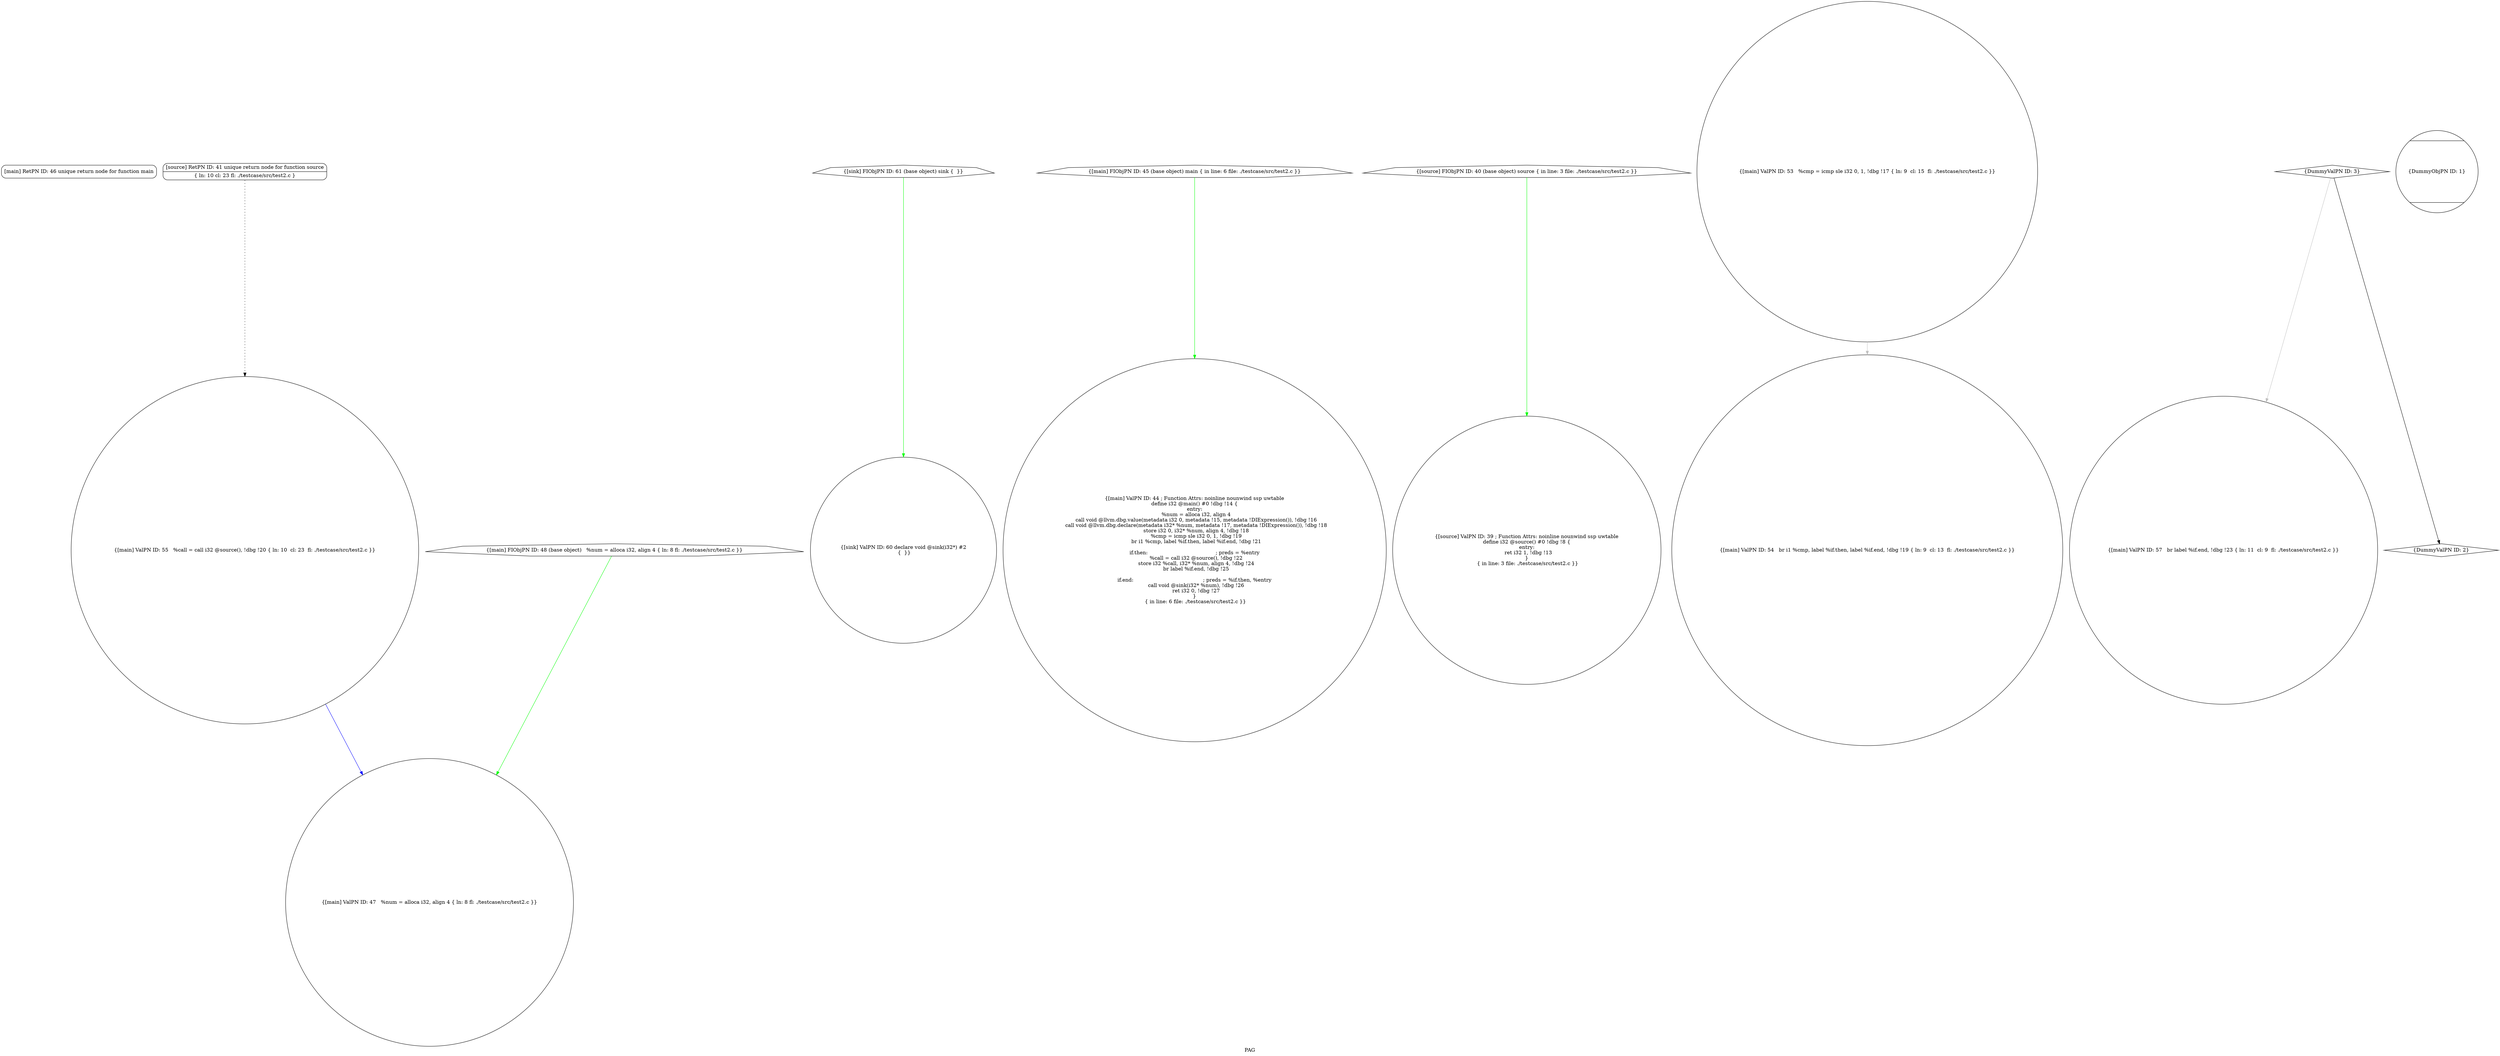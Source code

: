 digraph "PAG" {
	label="PAG";

	Node0x10330d8a0 [shape=record,shape=Mrecord,label="{[main] RetPN ID: 46 unique return node for function main}"];
	Node0x10330d7e0 [shape=record,shape=Mrecord,label="{[source] RetPN ID: 41 unique return node for function source|{<s0>\{ ln: 10  cl: 23  fl: ./testcase/src/test2.c \}}}"];
	Node0x10330d7e0:s0 -> Node0x10330c6a0[color=black,style=dotted];
	Node0x10330d710 [shape=record,shape=septagon,label="{[sink] FIObjPN ID: 61 (base object) sink \{  \}}"];
	Node0x10330d710 -> Node0x10330c820[color=green];
	Node0x10330d270 [shape=record,shape=septagon,label="{[main] FIObjPN ID: 45 (base object) main \{ in line: 6 file: ./testcase/src/test2.c \}}"];
	Node0x10330d270 -> Node0x10330bd00[color=green];
	Node0x10330d130 [shape=record,shape=septagon,label="{[source] FIObjPN ID: 40 (base object) source \{ in line: 3 file: ./testcase/src/test2.c \}}"];
	Node0x10330d130 -> Node0x10330ba60[color=green];
	Node0x10330c820 [shape=record,shape=circle,label="{[sink] ValPN ID: 60 declare void @sink(i32*) #2\n \{  \}}"];
	Node0x10330c6a0 [shape=record,shape=circle,label="{[main] ValPN ID: 55   %call = call i32 @source(), !dbg !20 \{ ln: 10  cl: 23  fl: ./testcase/src/test2.c \}}"];
	Node0x10330c6a0 -> Node0x10330bdc0[color=blue];
	Node0x10330c5e0 [shape=record,shape=circle,label="{[main] ValPN ID: 54   br i1 %cmp, label %if.then, label %if.end, !dbg !19 \{ ln: 9  cl: 13  fl: ./testcase/src/test2.c \}}"];
	Node0x10330c460 [shape=record,shape=circle,label="{[main] ValPN ID: 57   br label %if.end, !dbg !23 \{ ln: 11  cl: 9  fl: ./testcase/src/test2.c \}}"];
	Node0x10330c3a0 [shape=record,shape=circle,label="{[main] ValPN ID: 53   %cmp = icmp sle i32 0, 1, !dbg !17 \{ ln: 9  cl: 15  fl: ./testcase/src/test2.c \}}"];
	Node0x10330c3a0 -> Node0x10330c5e0[color=grey];
	Node0x10330b740 [shape=record,shape=diamond,label="{DummyValPN ID: 3}"];
	Node0x10330b740 -> Node0x10330b670[color=black];
	Node0x10330b740 -> Node0x10330c460[color=grey];
	Node0x10330b670 [shape=record,shape=diamond,label="{DummyValPN ID: 2}"];
	Node0x10330ba60 [shape=record,shape=circle,label="{[source] ValPN ID: 39 ; Function Attrs: noinline nounwind ssp uwtable\ndefine i32 @source() #0 !dbg !8 \{\nentry:\n  ret i32 1, !dbg !13\n\}\n \{ in line: 3 file: ./testcase/src/test2.c \}}"];
	Node0x10330d3b0 [shape=record,shape=septagon,label="{[main] FIObjPN ID: 48 (base object)   %num = alloca i32, align 4 \{ ln: 8 fl: ./testcase/src/test2.c \}}"];
	Node0x10330d3b0 -> Node0x10330bdc0[color=green];
	Node0x10330b5c0 [shape=record,shape=Mcircle,label="{DummyObjPN ID: 1}"];
	Node0x10330bdc0 [shape=record,shape=circle,label="{[main] ValPN ID: 47   %num = alloca i32, align 4 \{ ln: 8 fl: ./testcase/src/test2.c \}}"];
	Node0x10330bd00 [shape=record,shape=circle,label="{[main] ValPN ID: 44 ; Function Attrs: noinline nounwind ssp uwtable\ndefine i32 @main() #0 !dbg !14 \{\nentry:\n  %num = alloca i32, align 4\n  call void @llvm.dbg.value(metadata i32 0, metadata !15, metadata !DIExpression()), !dbg !16\n  call void @llvm.dbg.declare(metadata i32* %num, metadata !17, metadata !DIExpression()), !dbg !18\n  store i32 0, i32* %num, align 4, !dbg !18\n  %cmp = icmp sle i32 0, 1, !dbg !19\n  br i1 %cmp, label %if.then, label %if.end, !dbg !21\n\nif.then:                                          ; preds = %entry\n  %call = call i32 @source(), !dbg !22\n  store i32 %call, i32* %num, align 4, !dbg !24\n  br label %if.end, !dbg !25\n\nif.end:                                           ; preds = %if.then, %entry\n  call void @sink(i32* %num), !dbg !26\n  ret i32 0, !dbg !27\n\}\n \{ in line: 6 file: ./testcase/src/test2.c \}}"];
}
